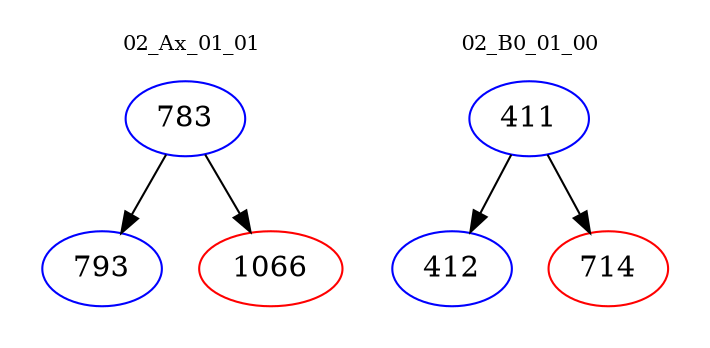 digraph{
subgraph cluster_0 {
color = white
label = "02_Ax_01_01";
fontsize=10;
T0_783 [label="783", color="blue"]
T0_783 -> T0_793 [color="black"]
T0_793 [label="793", color="blue"]
T0_783 -> T0_1066 [color="black"]
T0_1066 [label="1066", color="red"]
}
subgraph cluster_1 {
color = white
label = "02_B0_01_00";
fontsize=10;
T1_411 [label="411", color="blue"]
T1_411 -> T1_412 [color="black"]
T1_412 [label="412", color="blue"]
T1_411 -> T1_714 [color="black"]
T1_714 [label="714", color="red"]
}
}
